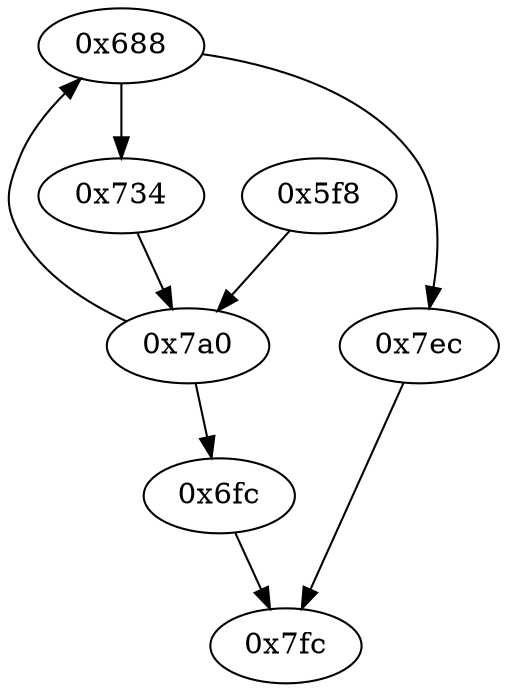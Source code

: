 strict digraph "" {
	graph ["edge"="{}",
		file="/Users/mark/Documents//论文//第二篇论文//2018-08-24交论文后的备份/2019/CFG/basic-algorithms/comparestrings/1528_recovered.dot",
		"graph"="{u'file': u'/Users/mark/Documents//\u8bba\u6587//\u7b2c\u4e8c\u7bc7\u8bba\u6587//2018-08-24\u4ea4\u8bba\u6587\u540e\u7684\u5907\u4efd/\
2019/CFG/basic-algorithms/comparestrings/1528_recovered.dot'}",
		"node"="{u'opcode': u''}"
	];
	"0x6fc"	 [opcode="[u'mov', u'mov', u'b']"];
	"0x7fc"	 [opcode="[u'mov', u'sub', u'pop']"];
	"0x6fc" -> "0x7fc";
	"0x734"	 [opcode="[u'mov', u'bl', u'ldr', u'b']"];
	"0x7a0"	 [opcode="[u'ldr', u'b']"];
	"0x734" -> "0x7a0";
	"0x688"	 [opcode="[u'ldr', u'str', u'ldr', u'b']"];
	"0x688" -> "0x734";
	"0x7ec"	 [opcode="[u'mov', u'bl', u'ldr', u'b']"];
	"0x688" -> "0x7ec";
	"0x7a0" -> "0x6fc";
	"0x7a0" -> "0x688";
	"0x5f8"	 [opcode="[u'push', u'add', u'sub', u'mov', u'mov', u'add', u'str', u'ldr', u'ldr', u'ldr', u'ldr', u'add', u'ldr', u'add', u'b']"];
	"0x5f8" -> "0x7a0";
	"0x7ec" -> "0x7fc";
}
